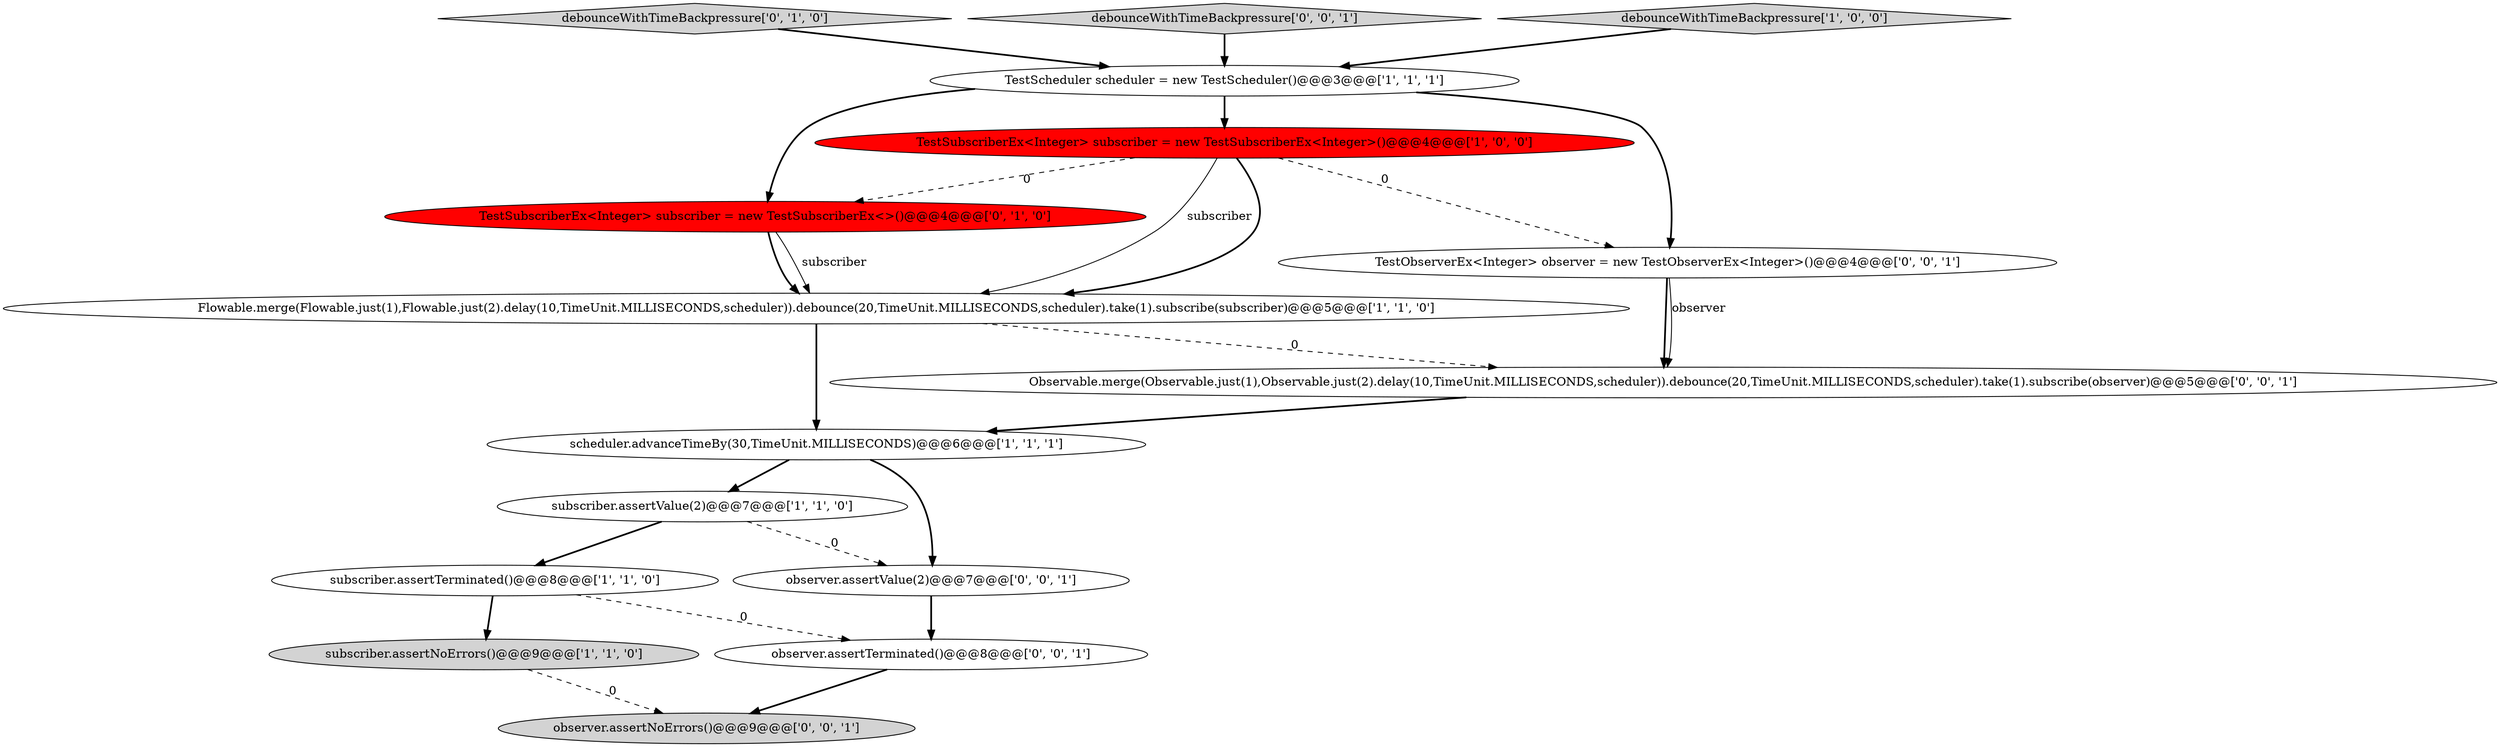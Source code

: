 digraph {
4 [style = filled, label = "TestScheduler scheduler = new TestScheduler()@@@3@@@['1', '1', '1']", fillcolor = white, shape = ellipse image = "AAA0AAABBB1BBB"];
8 [style = filled, label = "TestSubscriberEx<Integer> subscriber = new TestSubscriberEx<>()@@@4@@@['0', '1', '0']", fillcolor = red, shape = ellipse image = "AAA1AAABBB2BBB"];
9 [style = filled, label = "debounceWithTimeBackpressure['0', '1', '0']", fillcolor = lightgray, shape = diamond image = "AAA0AAABBB2BBB"];
14 [style = filled, label = "Observable.merge(Observable.just(1),Observable.just(2).delay(10,TimeUnit.MILLISECONDS,scheduler)).debounce(20,TimeUnit.MILLISECONDS,scheduler).take(1).subscribe(observer)@@@5@@@['0', '0', '1']", fillcolor = white, shape = ellipse image = "AAA0AAABBB3BBB"];
15 [style = filled, label = "observer.assertNoErrors()@@@9@@@['0', '0', '1']", fillcolor = lightgray, shape = ellipse image = "AAA0AAABBB3BBB"];
12 [style = filled, label = "observer.assertTerminated()@@@8@@@['0', '0', '1']", fillcolor = white, shape = ellipse image = "AAA0AAABBB3BBB"];
1 [style = filled, label = "scheduler.advanceTimeBy(30,TimeUnit.MILLISECONDS)@@@6@@@['1', '1', '1']", fillcolor = white, shape = ellipse image = "AAA0AAABBB1BBB"];
13 [style = filled, label = "TestObserverEx<Integer> observer = new TestObserverEx<Integer>()@@@4@@@['0', '0', '1']", fillcolor = white, shape = ellipse image = "AAA0AAABBB3BBB"];
0 [style = filled, label = "subscriber.assertNoErrors()@@@9@@@['1', '1', '0']", fillcolor = lightgray, shape = ellipse image = "AAA0AAABBB1BBB"];
10 [style = filled, label = "debounceWithTimeBackpressure['0', '0', '1']", fillcolor = lightgray, shape = diamond image = "AAA0AAABBB3BBB"];
7 [style = filled, label = "subscriber.assertTerminated()@@@8@@@['1', '1', '0']", fillcolor = white, shape = ellipse image = "AAA0AAABBB1BBB"];
3 [style = filled, label = "debounceWithTimeBackpressure['1', '0', '0']", fillcolor = lightgray, shape = diamond image = "AAA0AAABBB1BBB"];
2 [style = filled, label = "subscriber.assertValue(2)@@@7@@@['1', '1', '0']", fillcolor = white, shape = ellipse image = "AAA0AAABBB1BBB"];
6 [style = filled, label = "TestSubscriberEx<Integer> subscriber = new TestSubscriberEx<Integer>()@@@4@@@['1', '0', '0']", fillcolor = red, shape = ellipse image = "AAA1AAABBB1BBB"];
5 [style = filled, label = "Flowable.merge(Flowable.just(1),Flowable.just(2).delay(10,TimeUnit.MILLISECONDS,scheduler)).debounce(20,TimeUnit.MILLISECONDS,scheduler).take(1).subscribe(subscriber)@@@5@@@['1', '1', '0']", fillcolor = white, shape = ellipse image = "AAA0AAABBB1BBB"];
11 [style = filled, label = "observer.assertValue(2)@@@7@@@['0', '0', '1']", fillcolor = white, shape = ellipse image = "AAA0AAABBB3BBB"];
6->8 [style = dashed, label="0"];
5->14 [style = dashed, label="0"];
4->6 [style = bold, label=""];
6->5 [style = solid, label="subscriber"];
8->5 [style = solid, label="subscriber"];
9->4 [style = bold, label=""];
4->13 [style = bold, label=""];
12->15 [style = bold, label=""];
0->15 [style = dashed, label="0"];
7->0 [style = bold, label=""];
11->12 [style = bold, label=""];
13->14 [style = solid, label="observer"];
3->4 [style = bold, label=""];
14->1 [style = bold, label=""];
1->11 [style = bold, label=""];
5->1 [style = bold, label=""];
6->5 [style = bold, label=""];
6->13 [style = dashed, label="0"];
8->5 [style = bold, label=""];
10->4 [style = bold, label=""];
7->12 [style = dashed, label="0"];
4->8 [style = bold, label=""];
2->11 [style = dashed, label="0"];
1->2 [style = bold, label=""];
2->7 [style = bold, label=""];
13->14 [style = bold, label=""];
}
